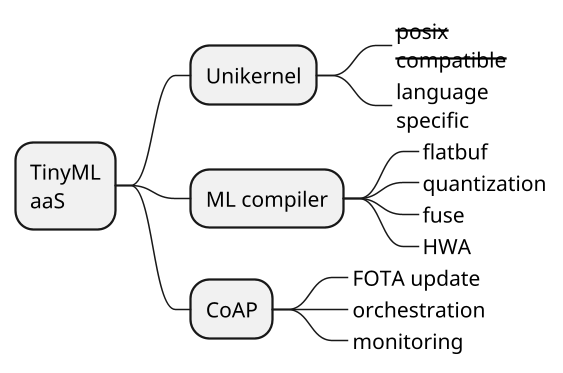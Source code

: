 @startmindmap
scale 1.5

* TinyML\naaS
** Unikernel
***_ <s>posix</s>\n<s>compatible</s>
***_ language\nspecific
** ML compiler
***_ flatbuf
***_ quantization
***_ fuse
***_ HWA
** CoAP
***_ FOTA update
***_ orchestration
***_ monitoring

@endmindmap
